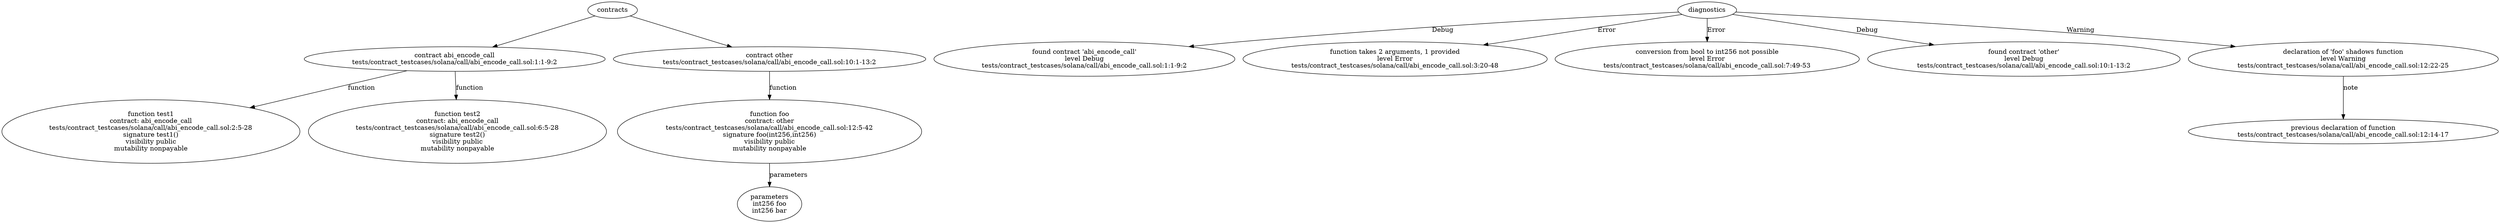 strict digraph "tests/contract_testcases/solana/call/abi_encode_call.sol" {
	contract [label="contract abi_encode_call\ntests/contract_testcases/solana/call/abi_encode_call.sol:1:1-9:2"]
	test1 [label="function test1\ncontract: abi_encode_call\ntests/contract_testcases/solana/call/abi_encode_call.sol:2:5-28\nsignature test1()\nvisibility public\nmutability nonpayable"]
	test2 [label="function test2\ncontract: abi_encode_call\ntests/contract_testcases/solana/call/abi_encode_call.sol:6:5-28\nsignature test2()\nvisibility public\nmutability nonpayable"]
	contract_5 [label="contract other\ntests/contract_testcases/solana/call/abi_encode_call.sol:10:1-13:2"]
	foo [label="function foo\ncontract: other\ntests/contract_testcases/solana/call/abi_encode_call.sol:12:5-42\nsignature foo(int256,int256)\nvisibility public\nmutability nonpayable"]
	parameters [label="parameters\nint256 foo\nint256 bar"]
	diagnostic [label="found contract 'abi_encode_call'\nlevel Debug\ntests/contract_testcases/solana/call/abi_encode_call.sol:1:1-9:2"]
	diagnostic_10 [label="function takes 2 arguments, 1 provided\nlevel Error\ntests/contract_testcases/solana/call/abi_encode_call.sol:3:20-48"]
	diagnostic_11 [label="conversion from bool to int256 not possible\nlevel Error\ntests/contract_testcases/solana/call/abi_encode_call.sol:7:49-53"]
	diagnostic_12 [label="found contract 'other'\nlevel Debug\ntests/contract_testcases/solana/call/abi_encode_call.sol:10:1-13:2"]
	diagnostic_13 [label="declaration of 'foo' shadows function\nlevel Warning\ntests/contract_testcases/solana/call/abi_encode_call.sol:12:22-25"]
	note [label="previous declaration of function\ntests/contract_testcases/solana/call/abi_encode_call.sol:12:14-17"]
	contracts -> contract
	contract -> test1 [label="function"]
	contract -> test2 [label="function"]
	contracts -> contract_5
	contract_5 -> foo [label="function"]
	foo -> parameters [label="parameters"]
	diagnostics -> diagnostic [label="Debug"]
	diagnostics -> diagnostic_10 [label="Error"]
	diagnostics -> diagnostic_11 [label="Error"]
	diagnostics -> diagnostic_12 [label="Debug"]
	diagnostics -> diagnostic_13 [label="Warning"]
	diagnostic_13 -> note [label="note"]
}
